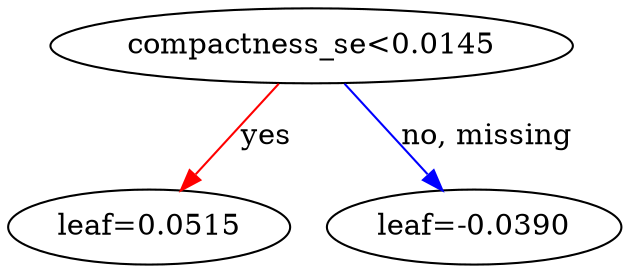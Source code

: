 digraph {
    graph [ rankdir=TB ]
    graph [ rankdir="UD" ]

    0 [ label="compactness_se<0.0145" ]
    0 -> 1 [label="yes" color="#FF0000"]
    0 -> 2 [label="no, missing" color="#0000FF"]

    1 [ label="leaf=0.0515" ]

    2 [ label="leaf=-0.0390" ]
}
